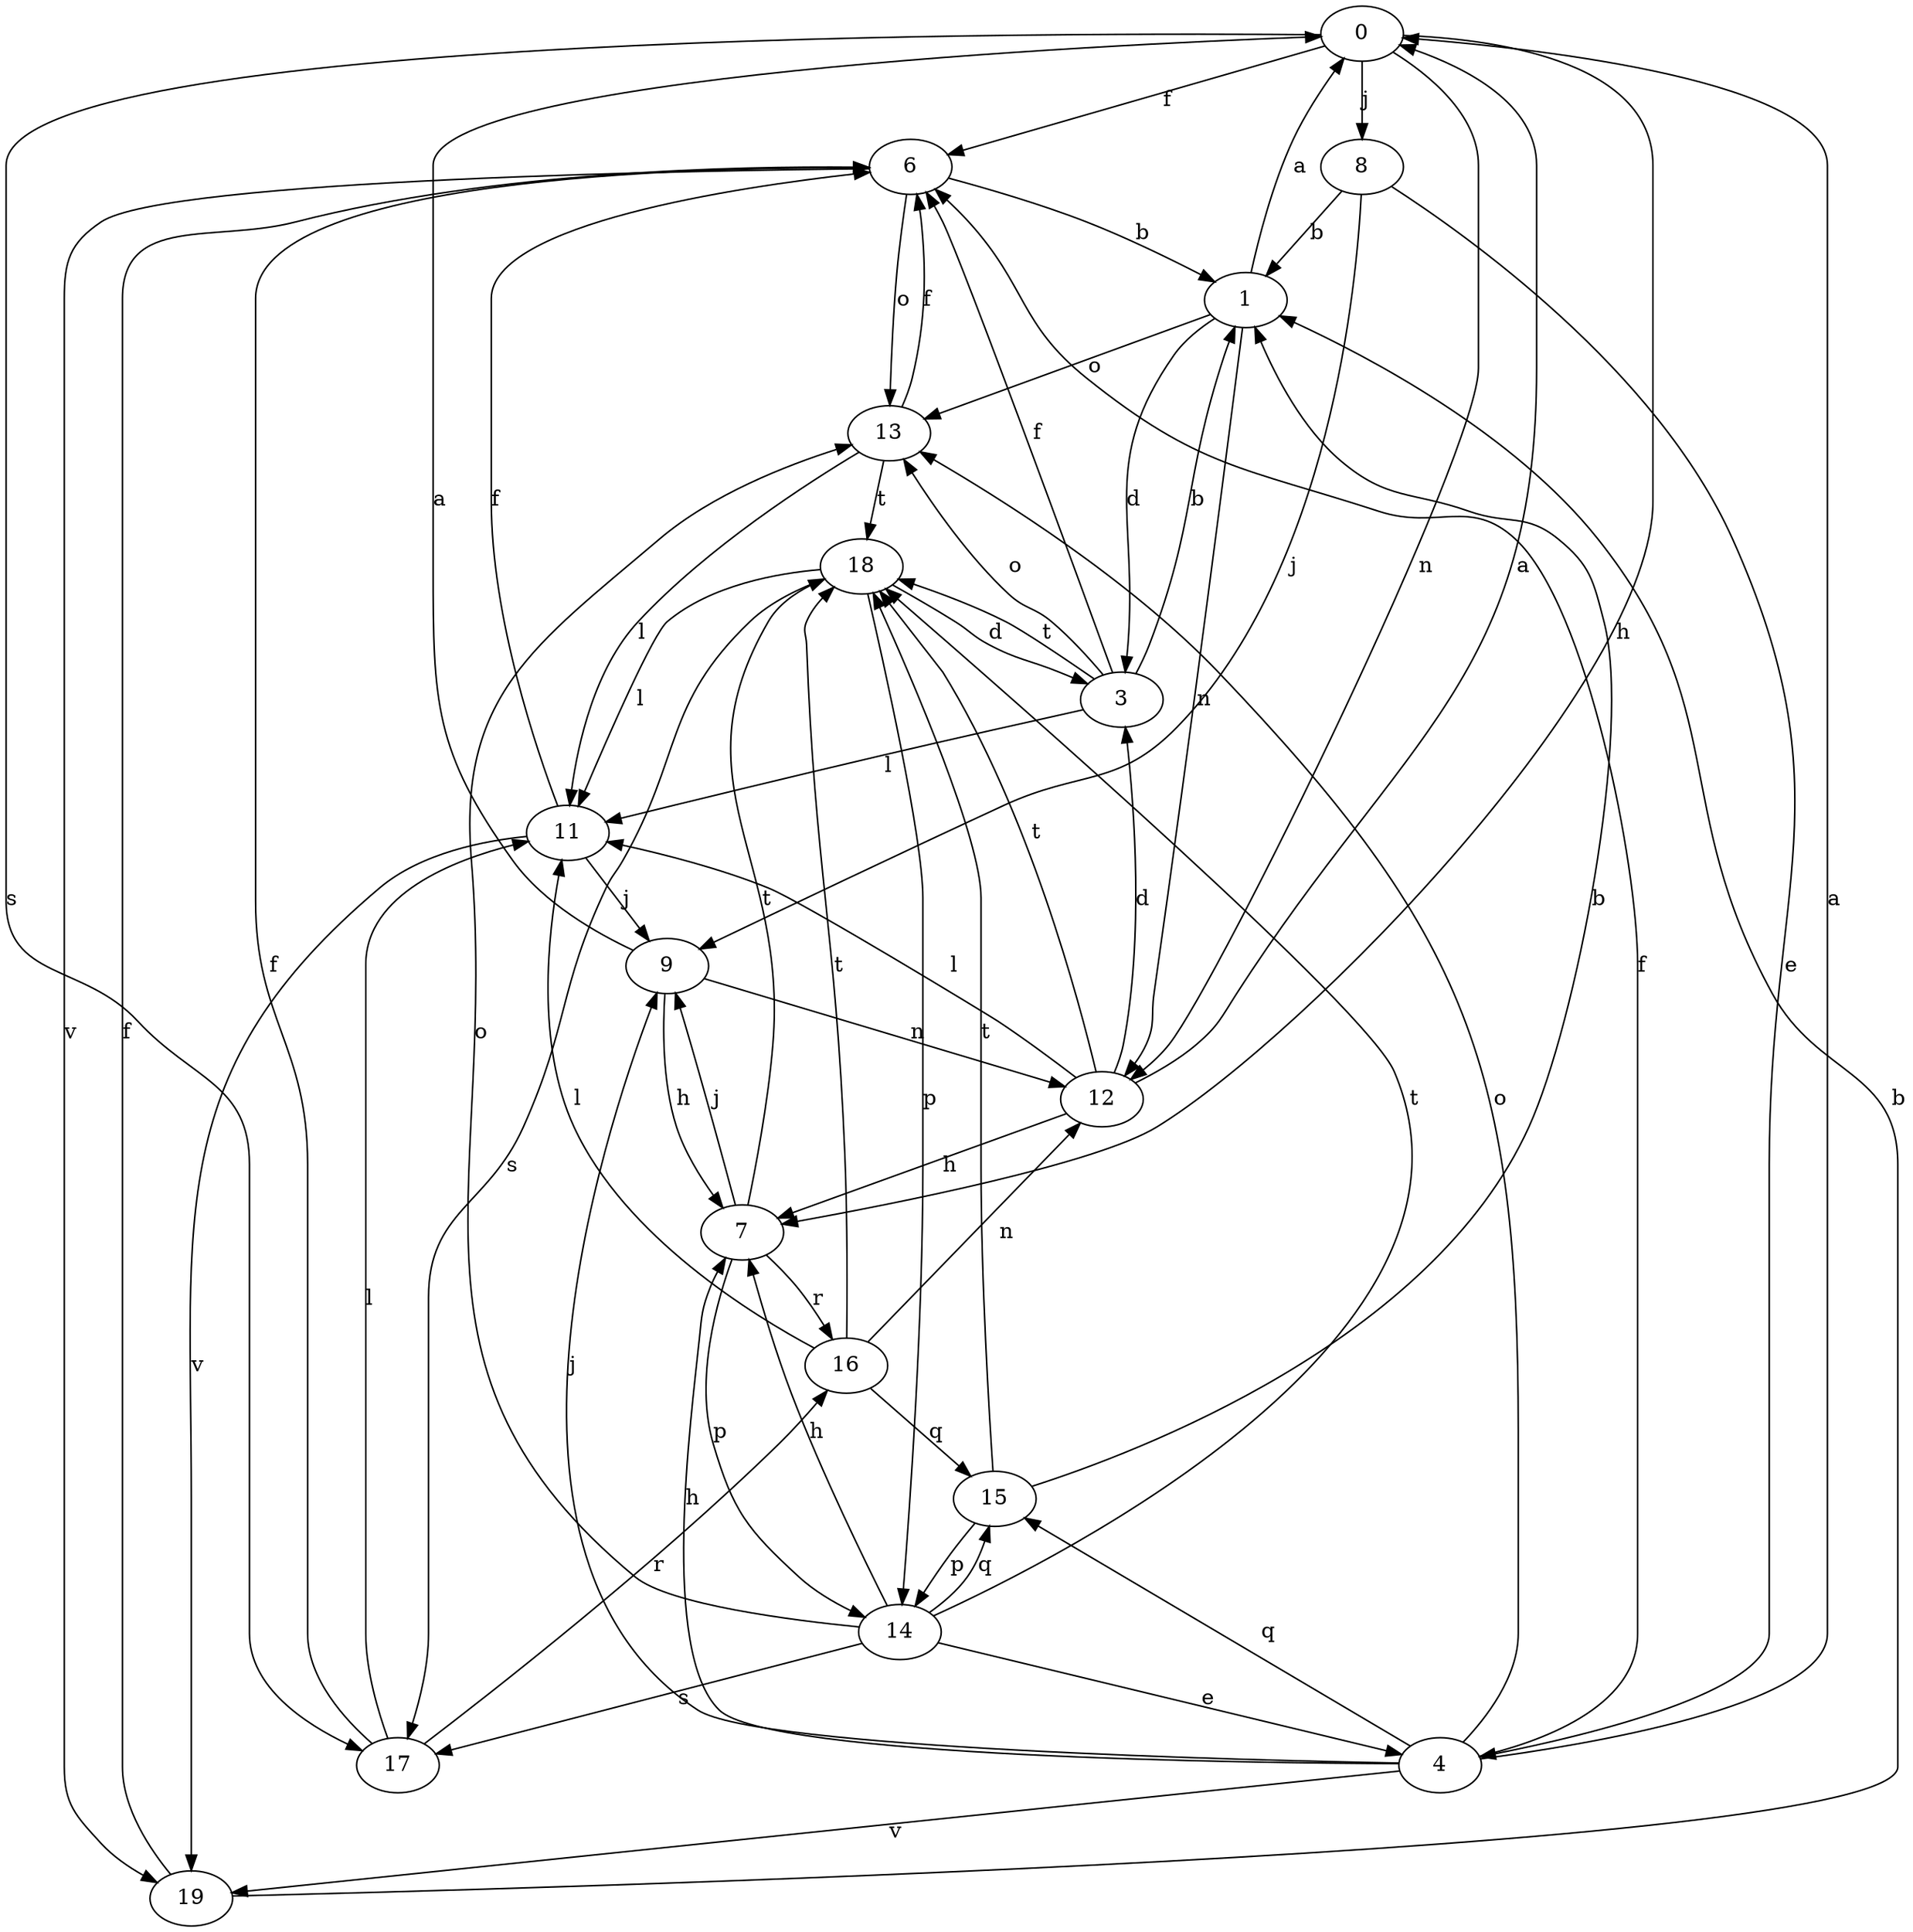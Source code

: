 strict digraph  {
0;
1;
3;
4;
6;
7;
8;
9;
11;
12;
13;
14;
15;
16;
17;
18;
19;
0 -> 6  [label=f];
0 -> 7  [label=h];
0 -> 8  [label=j];
0 -> 12  [label=n];
0 -> 17  [label=s];
1 -> 0  [label=a];
1 -> 3  [label=d];
1 -> 12  [label=n];
1 -> 13  [label=o];
3 -> 1  [label=b];
3 -> 6  [label=f];
3 -> 11  [label=l];
3 -> 13  [label=o];
3 -> 18  [label=t];
4 -> 0  [label=a];
4 -> 6  [label=f];
4 -> 7  [label=h];
4 -> 9  [label=j];
4 -> 13  [label=o];
4 -> 15  [label=q];
4 -> 19  [label=v];
6 -> 1  [label=b];
6 -> 13  [label=o];
6 -> 19  [label=v];
7 -> 9  [label=j];
7 -> 14  [label=p];
7 -> 16  [label=r];
7 -> 18  [label=t];
8 -> 1  [label=b];
8 -> 4  [label=e];
8 -> 9  [label=j];
9 -> 0  [label=a];
9 -> 7  [label=h];
9 -> 12  [label=n];
11 -> 6  [label=f];
11 -> 9  [label=j];
11 -> 19  [label=v];
12 -> 0  [label=a];
12 -> 3  [label=d];
12 -> 7  [label=h];
12 -> 11  [label=l];
12 -> 18  [label=t];
13 -> 6  [label=f];
13 -> 11  [label=l];
13 -> 18  [label=t];
14 -> 4  [label=e];
14 -> 7  [label=h];
14 -> 13  [label=o];
14 -> 15  [label=q];
14 -> 17  [label=s];
14 -> 18  [label=t];
15 -> 1  [label=b];
15 -> 14  [label=p];
15 -> 18  [label=t];
16 -> 11  [label=l];
16 -> 12  [label=n];
16 -> 15  [label=q];
16 -> 18  [label=t];
17 -> 6  [label=f];
17 -> 11  [label=l];
17 -> 16  [label=r];
18 -> 3  [label=d];
18 -> 11  [label=l];
18 -> 14  [label=p];
18 -> 17  [label=s];
19 -> 1  [label=b];
19 -> 6  [label=f];
}
